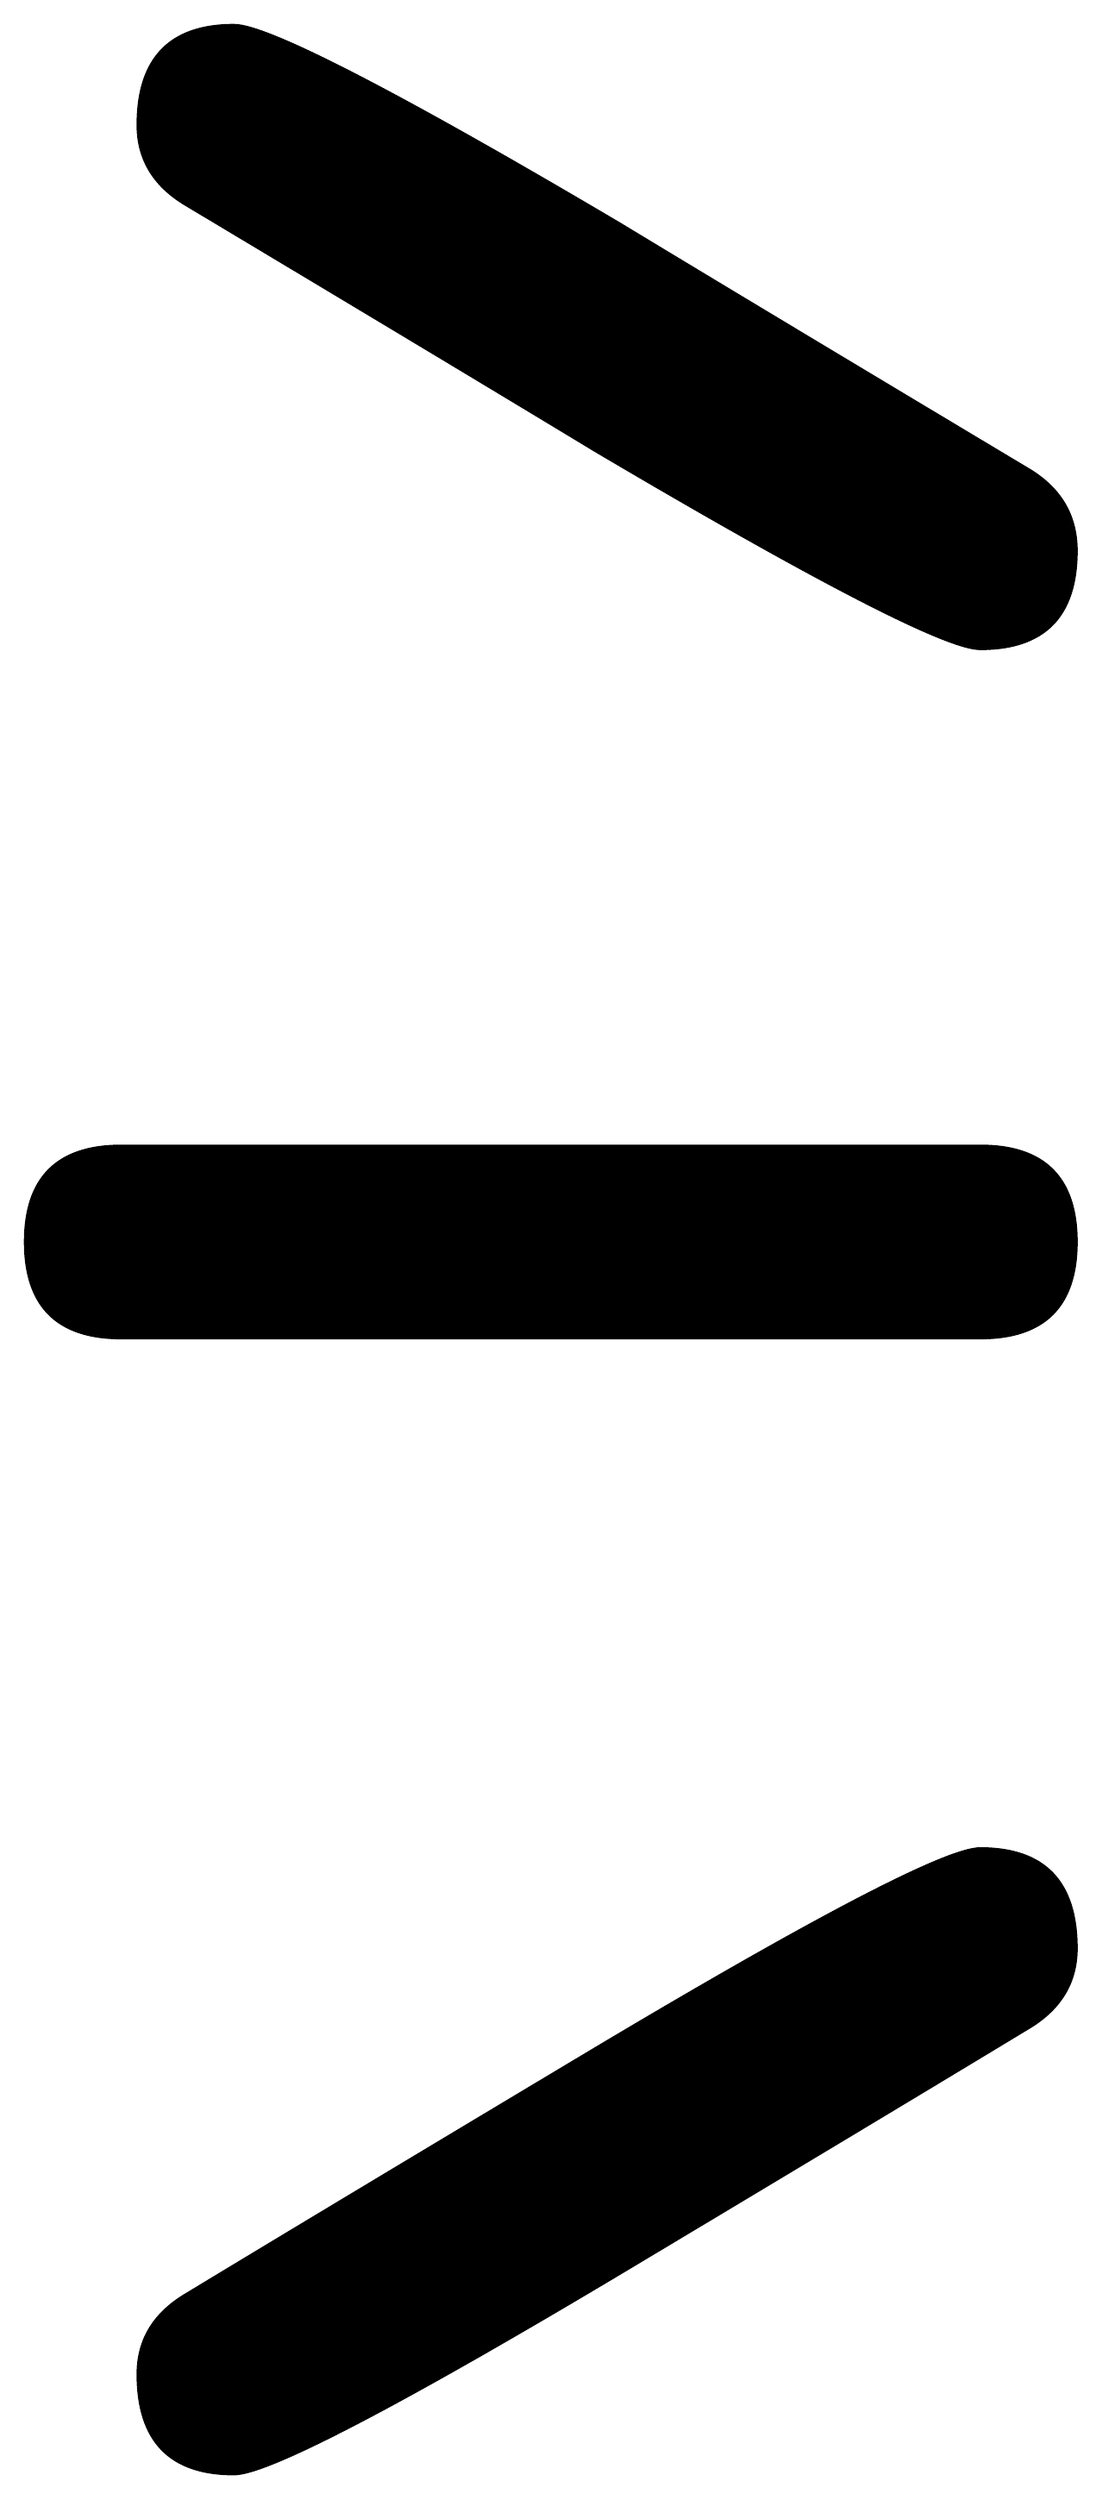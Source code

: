 


\begin{tikzpicture}[y=0.80pt, x=0.80pt, yscale=-1.0, xscale=1.0, inner sep=0pt, outer sep=0pt]
\begin{scope}[shift={(100.0,1718.0)},nonzero rule]
  \path[draw=.,fill=.,line width=1.600pt] (1898.0,-960.0) ..
    controls (1898.0,-926.0) and (1881.333,-909.0) ..
    (1848.0,-909.0) .. controls (1830.667,-909.0) and
    (1763.333,-943.667) .. (1646.0,-1013.0) .. controls
    (1598.667,-1041.667) and (1527.667,-1084.333) .. (1433.0,-1141.0) ..
    controls (1415.667,-1151.0) and (1407.0,-1165.0) ..
    (1407.0,-1183.0) .. controls (1407.0,-1217.667) and
    (1423.667,-1235.0) .. (1457.0,-1235.0) .. controls
    (1474.333,-1235.0) and (1541.667,-1200.333) .. (1659.0,-1131.0) ..
    controls (1706.333,-1102.333) and (1777.333,-1059.667) ..
    (1872.0,-1003.0) .. controls (1889.333,-993.0) and
    (1898.0,-978.667) .. (1898.0,-960.0) -- cycle(1898.0,-598.0)
    .. controls (1898.0,-564.667) and (1881.333,-548.0) ..
    (1848.0,-548.0) -- (1398.0,-548.0) .. controls
    (1364.667,-548.0) and (1348.0,-564.667) .. (1348.0,-598.0) ..
    controls (1348.0,-631.333) and (1364.667,-648.0) ..
    (1398.0,-648.0) -- (1848.0,-648.0) .. controls
    (1881.333,-648.0) and (1898.0,-631.333) .. (1898.0,-598.0) --
    cycle(1898.0,-228.0) .. controls (1898.0,-210.0) and
    (1889.333,-196.0) .. (1872.0,-186.0) .. controls
    (1824.667,-157.333) and (1753.667,-114.667) .. (1659.0,-58.0) ..
    controls (1541.667,12.0) and (1474.333,47.0) .. (1457.0,47.0) ..
    controls (1423.667,47.0) and (1407.0,29.667) .. (1407.0,-5.0) ..
    controls (1407.0,-23.0) and (1415.667,-37.0) .. (1433.0,-47.0)
    .. controls (1480.333,-75.667) and (1551.333,-118.333) ..
    (1646.0,-175.0) .. controls (1763.333,-245.0) and
    (1830.667,-280.0) .. (1848.0,-280.0) .. controls
    (1881.333,-280.0) and (1898.0,-262.667) .. (1898.0,-228.0) --
    cycle;
\end{scope}

\end{tikzpicture}

